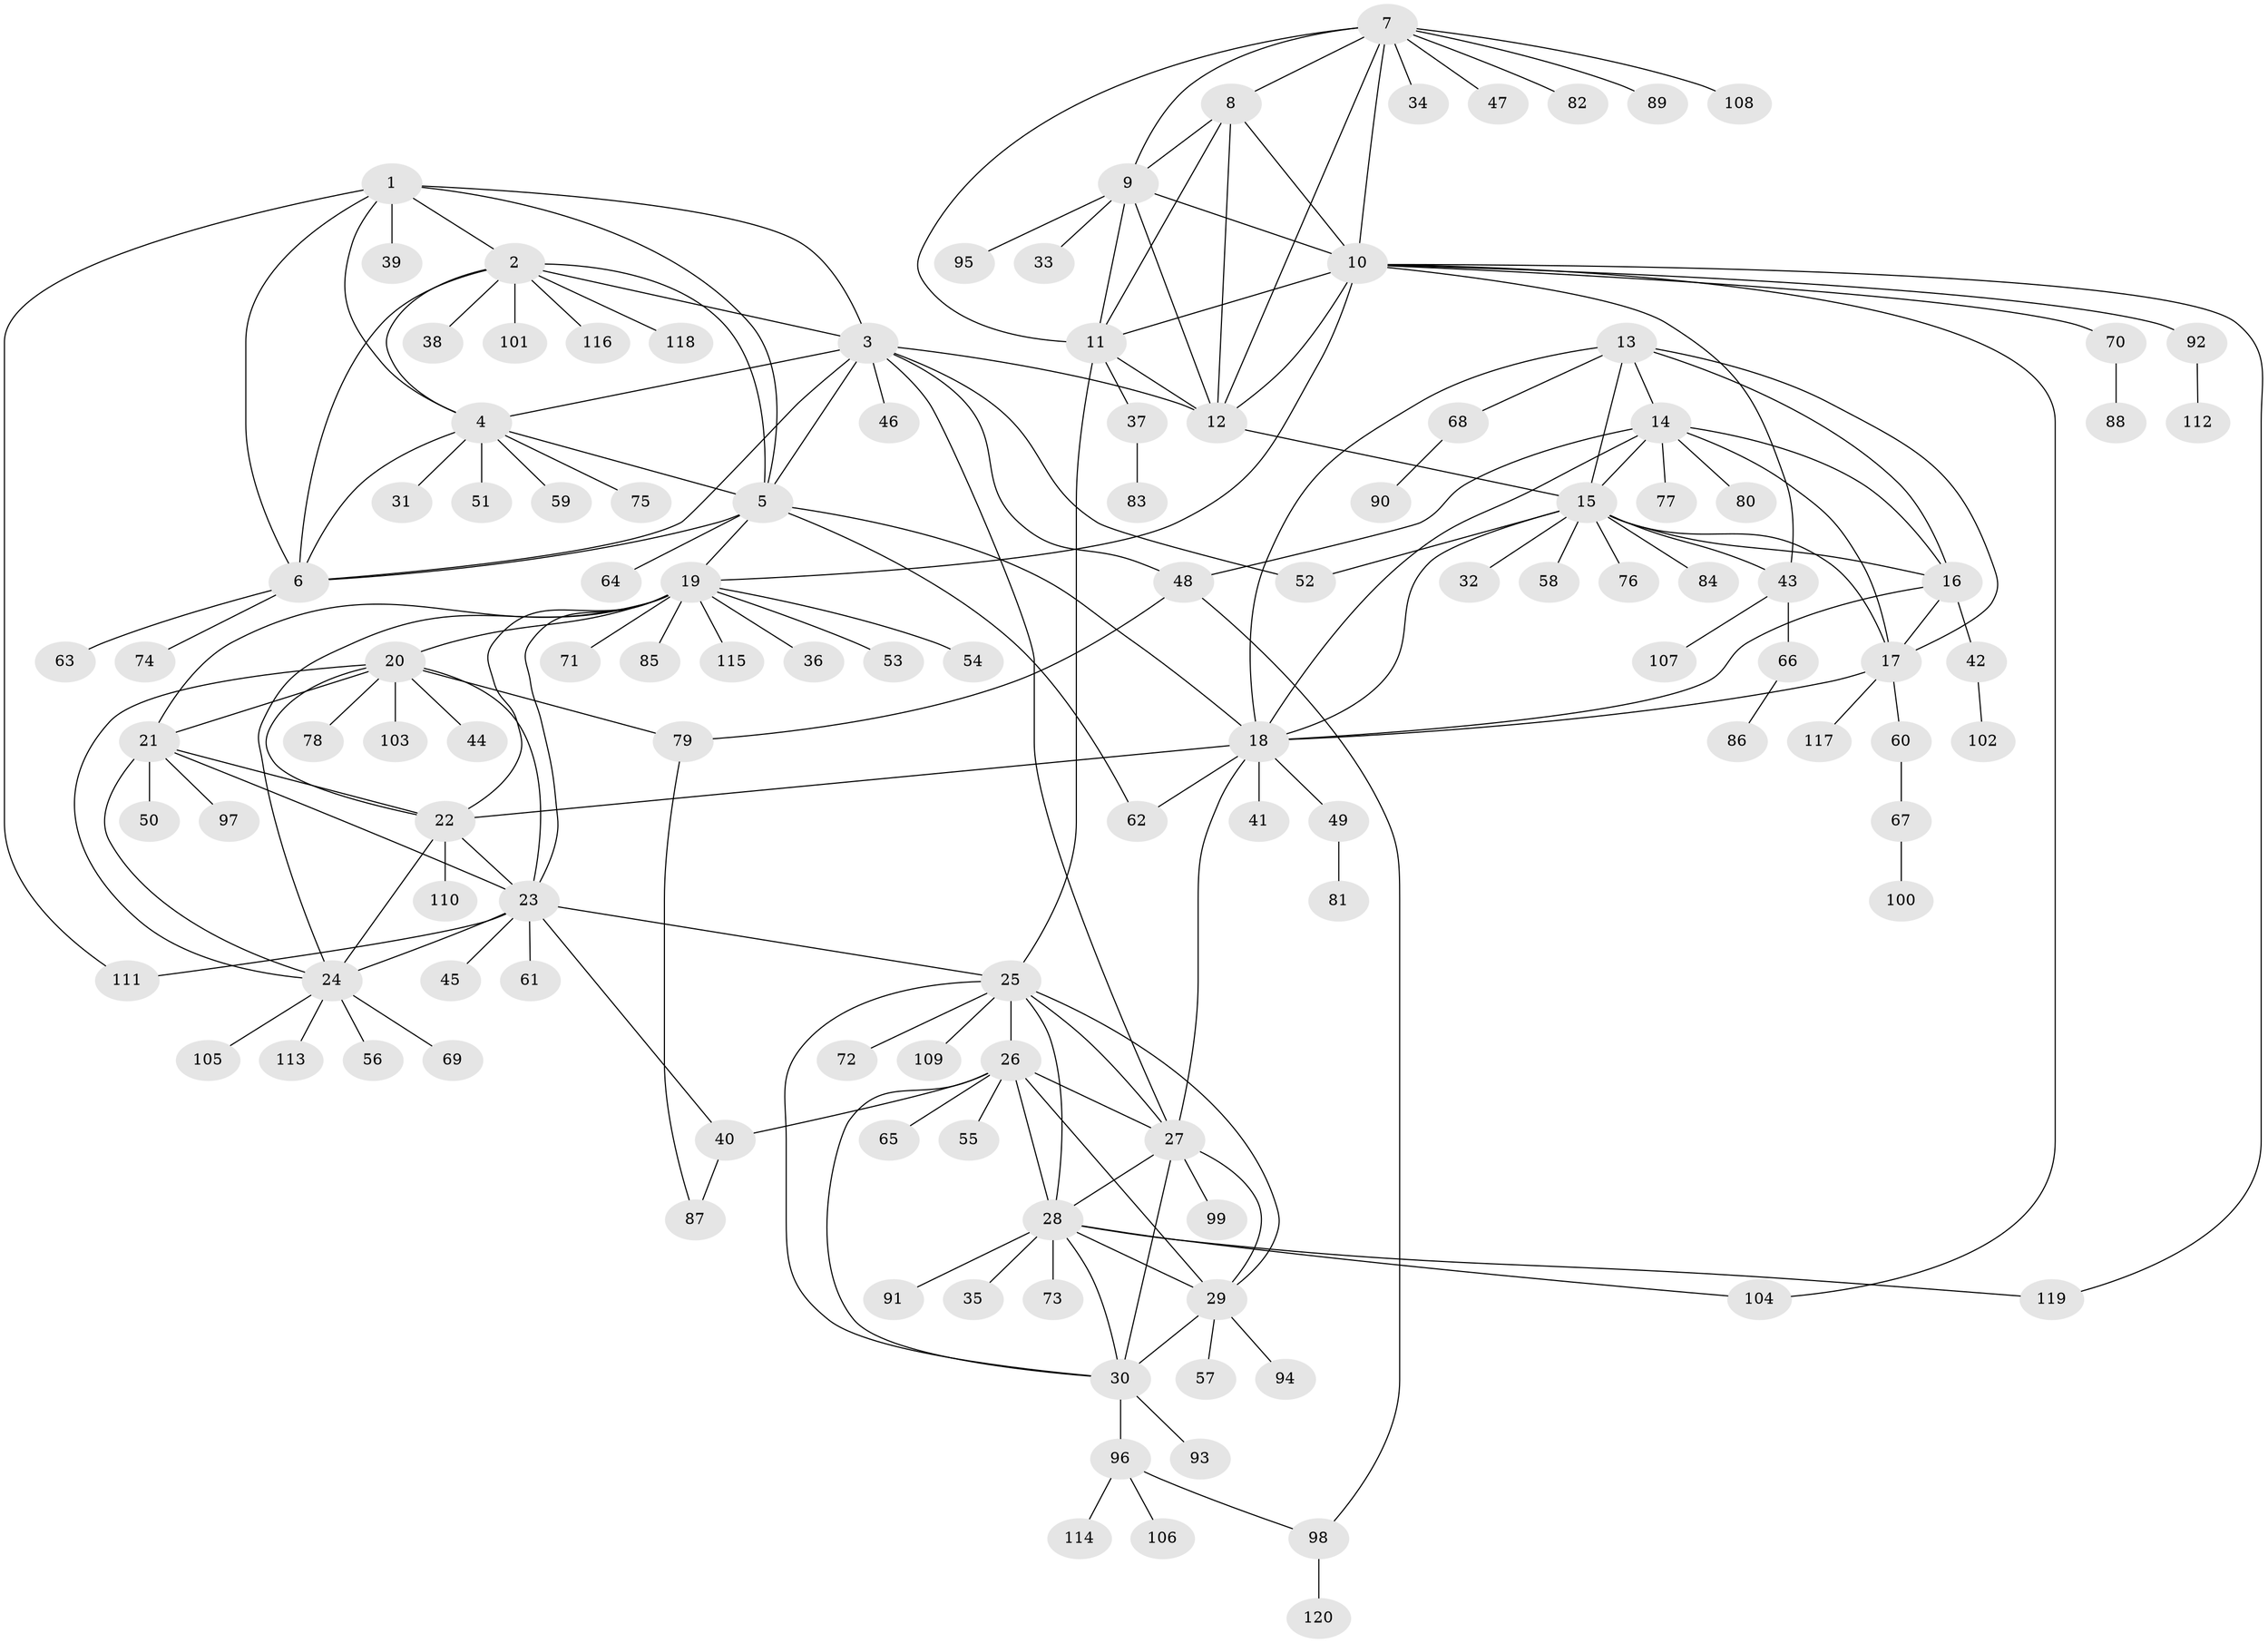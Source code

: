 // Generated by graph-tools (version 1.1) at 2025/02/03/09/25 03:02:47]
// undirected, 120 vertices, 186 edges
graph export_dot {
graph [start="1"]
  node [color=gray90,style=filled];
  1;
  2;
  3;
  4;
  5;
  6;
  7;
  8;
  9;
  10;
  11;
  12;
  13;
  14;
  15;
  16;
  17;
  18;
  19;
  20;
  21;
  22;
  23;
  24;
  25;
  26;
  27;
  28;
  29;
  30;
  31;
  32;
  33;
  34;
  35;
  36;
  37;
  38;
  39;
  40;
  41;
  42;
  43;
  44;
  45;
  46;
  47;
  48;
  49;
  50;
  51;
  52;
  53;
  54;
  55;
  56;
  57;
  58;
  59;
  60;
  61;
  62;
  63;
  64;
  65;
  66;
  67;
  68;
  69;
  70;
  71;
  72;
  73;
  74;
  75;
  76;
  77;
  78;
  79;
  80;
  81;
  82;
  83;
  84;
  85;
  86;
  87;
  88;
  89;
  90;
  91;
  92;
  93;
  94;
  95;
  96;
  97;
  98;
  99;
  100;
  101;
  102;
  103;
  104;
  105;
  106;
  107;
  108;
  109;
  110;
  111;
  112;
  113;
  114;
  115;
  116;
  117;
  118;
  119;
  120;
  1 -- 2;
  1 -- 3;
  1 -- 4;
  1 -- 5;
  1 -- 6;
  1 -- 39;
  1 -- 111;
  2 -- 3;
  2 -- 4;
  2 -- 5;
  2 -- 6;
  2 -- 38;
  2 -- 101;
  2 -- 116;
  2 -- 118;
  3 -- 4;
  3 -- 5;
  3 -- 6;
  3 -- 12;
  3 -- 27;
  3 -- 46;
  3 -- 48;
  3 -- 52;
  4 -- 5;
  4 -- 6;
  4 -- 31;
  4 -- 51;
  4 -- 59;
  4 -- 75;
  5 -- 6;
  5 -- 18;
  5 -- 19;
  5 -- 62;
  5 -- 64;
  6 -- 63;
  6 -- 74;
  7 -- 8;
  7 -- 9;
  7 -- 10;
  7 -- 11;
  7 -- 12;
  7 -- 34;
  7 -- 47;
  7 -- 82;
  7 -- 89;
  7 -- 108;
  8 -- 9;
  8 -- 10;
  8 -- 11;
  8 -- 12;
  9 -- 10;
  9 -- 11;
  9 -- 12;
  9 -- 33;
  9 -- 95;
  10 -- 11;
  10 -- 12;
  10 -- 19;
  10 -- 43;
  10 -- 70;
  10 -- 92;
  10 -- 104;
  10 -- 119;
  11 -- 12;
  11 -- 25;
  11 -- 37;
  12 -- 15;
  13 -- 14;
  13 -- 15;
  13 -- 16;
  13 -- 17;
  13 -- 18;
  13 -- 68;
  14 -- 15;
  14 -- 16;
  14 -- 17;
  14 -- 18;
  14 -- 48;
  14 -- 77;
  14 -- 80;
  15 -- 16;
  15 -- 17;
  15 -- 18;
  15 -- 32;
  15 -- 43;
  15 -- 52;
  15 -- 58;
  15 -- 76;
  15 -- 84;
  16 -- 17;
  16 -- 18;
  16 -- 42;
  17 -- 18;
  17 -- 60;
  17 -- 117;
  18 -- 22;
  18 -- 27;
  18 -- 41;
  18 -- 49;
  18 -- 62;
  19 -- 20;
  19 -- 21;
  19 -- 22;
  19 -- 23;
  19 -- 24;
  19 -- 36;
  19 -- 53;
  19 -- 54;
  19 -- 71;
  19 -- 85;
  19 -- 115;
  20 -- 21;
  20 -- 22;
  20 -- 23;
  20 -- 24;
  20 -- 44;
  20 -- 78;
  20 -- 79;
  20 -- 103;
  21 -- 22;
  21 -- 23;
  21 -- 24;
  21 -- 50;
  21 -- 97;
  22 -- 23;
  22 -- 24;
  22 -- 110;
  23 -- 24;
  23 -- 25;
  23 -- 40;
  23 -- 45;
  23 -- 61;
  23 -- 111;
  24 -- 56;
  24 -- 69;
  24 -- 105;
  24 -- 113;
  25 -- 26;
  25 -- 27;
  25 -- 28;
  25 -- 29;
  25 -- 30;
  25 -- 72;
  25 -- 109;
  26 -- 27;
  26 -- 28;
  26 -- 29;
  26 -- 30;
  26 -- 40;
  26 -- 55;
  26 -- 65;
  27 -- 28;
  27 -- 29;
  27 -- 30;
  27 -- 99;
  28 -- 29;
  28 -- 30;
  28 -- 35;
  28 -- 73;
  28 -- 91;
  28 -- 104;
  28 -- 119;
  29 -- 30;
  29 -- 57;
  29 -- 94;
  30 -- 93;
  30 -- 96;
  37 -- 83;
  40 -- 87;
  42 -- 102;
  43 -- 66;
  43 -- 107;
  48 -- 79;
  48 -- 98;
  49 -- 81;
  60 -- 67;
  66 -- 86;
  67 -- 100;
  68 -- 90;
  70 -- 88;
  79 -- 87;
  92 -- 112;
  96 -- 98;
  96 -- 106;
  96 -- 114;
  98 -- 120;
}
